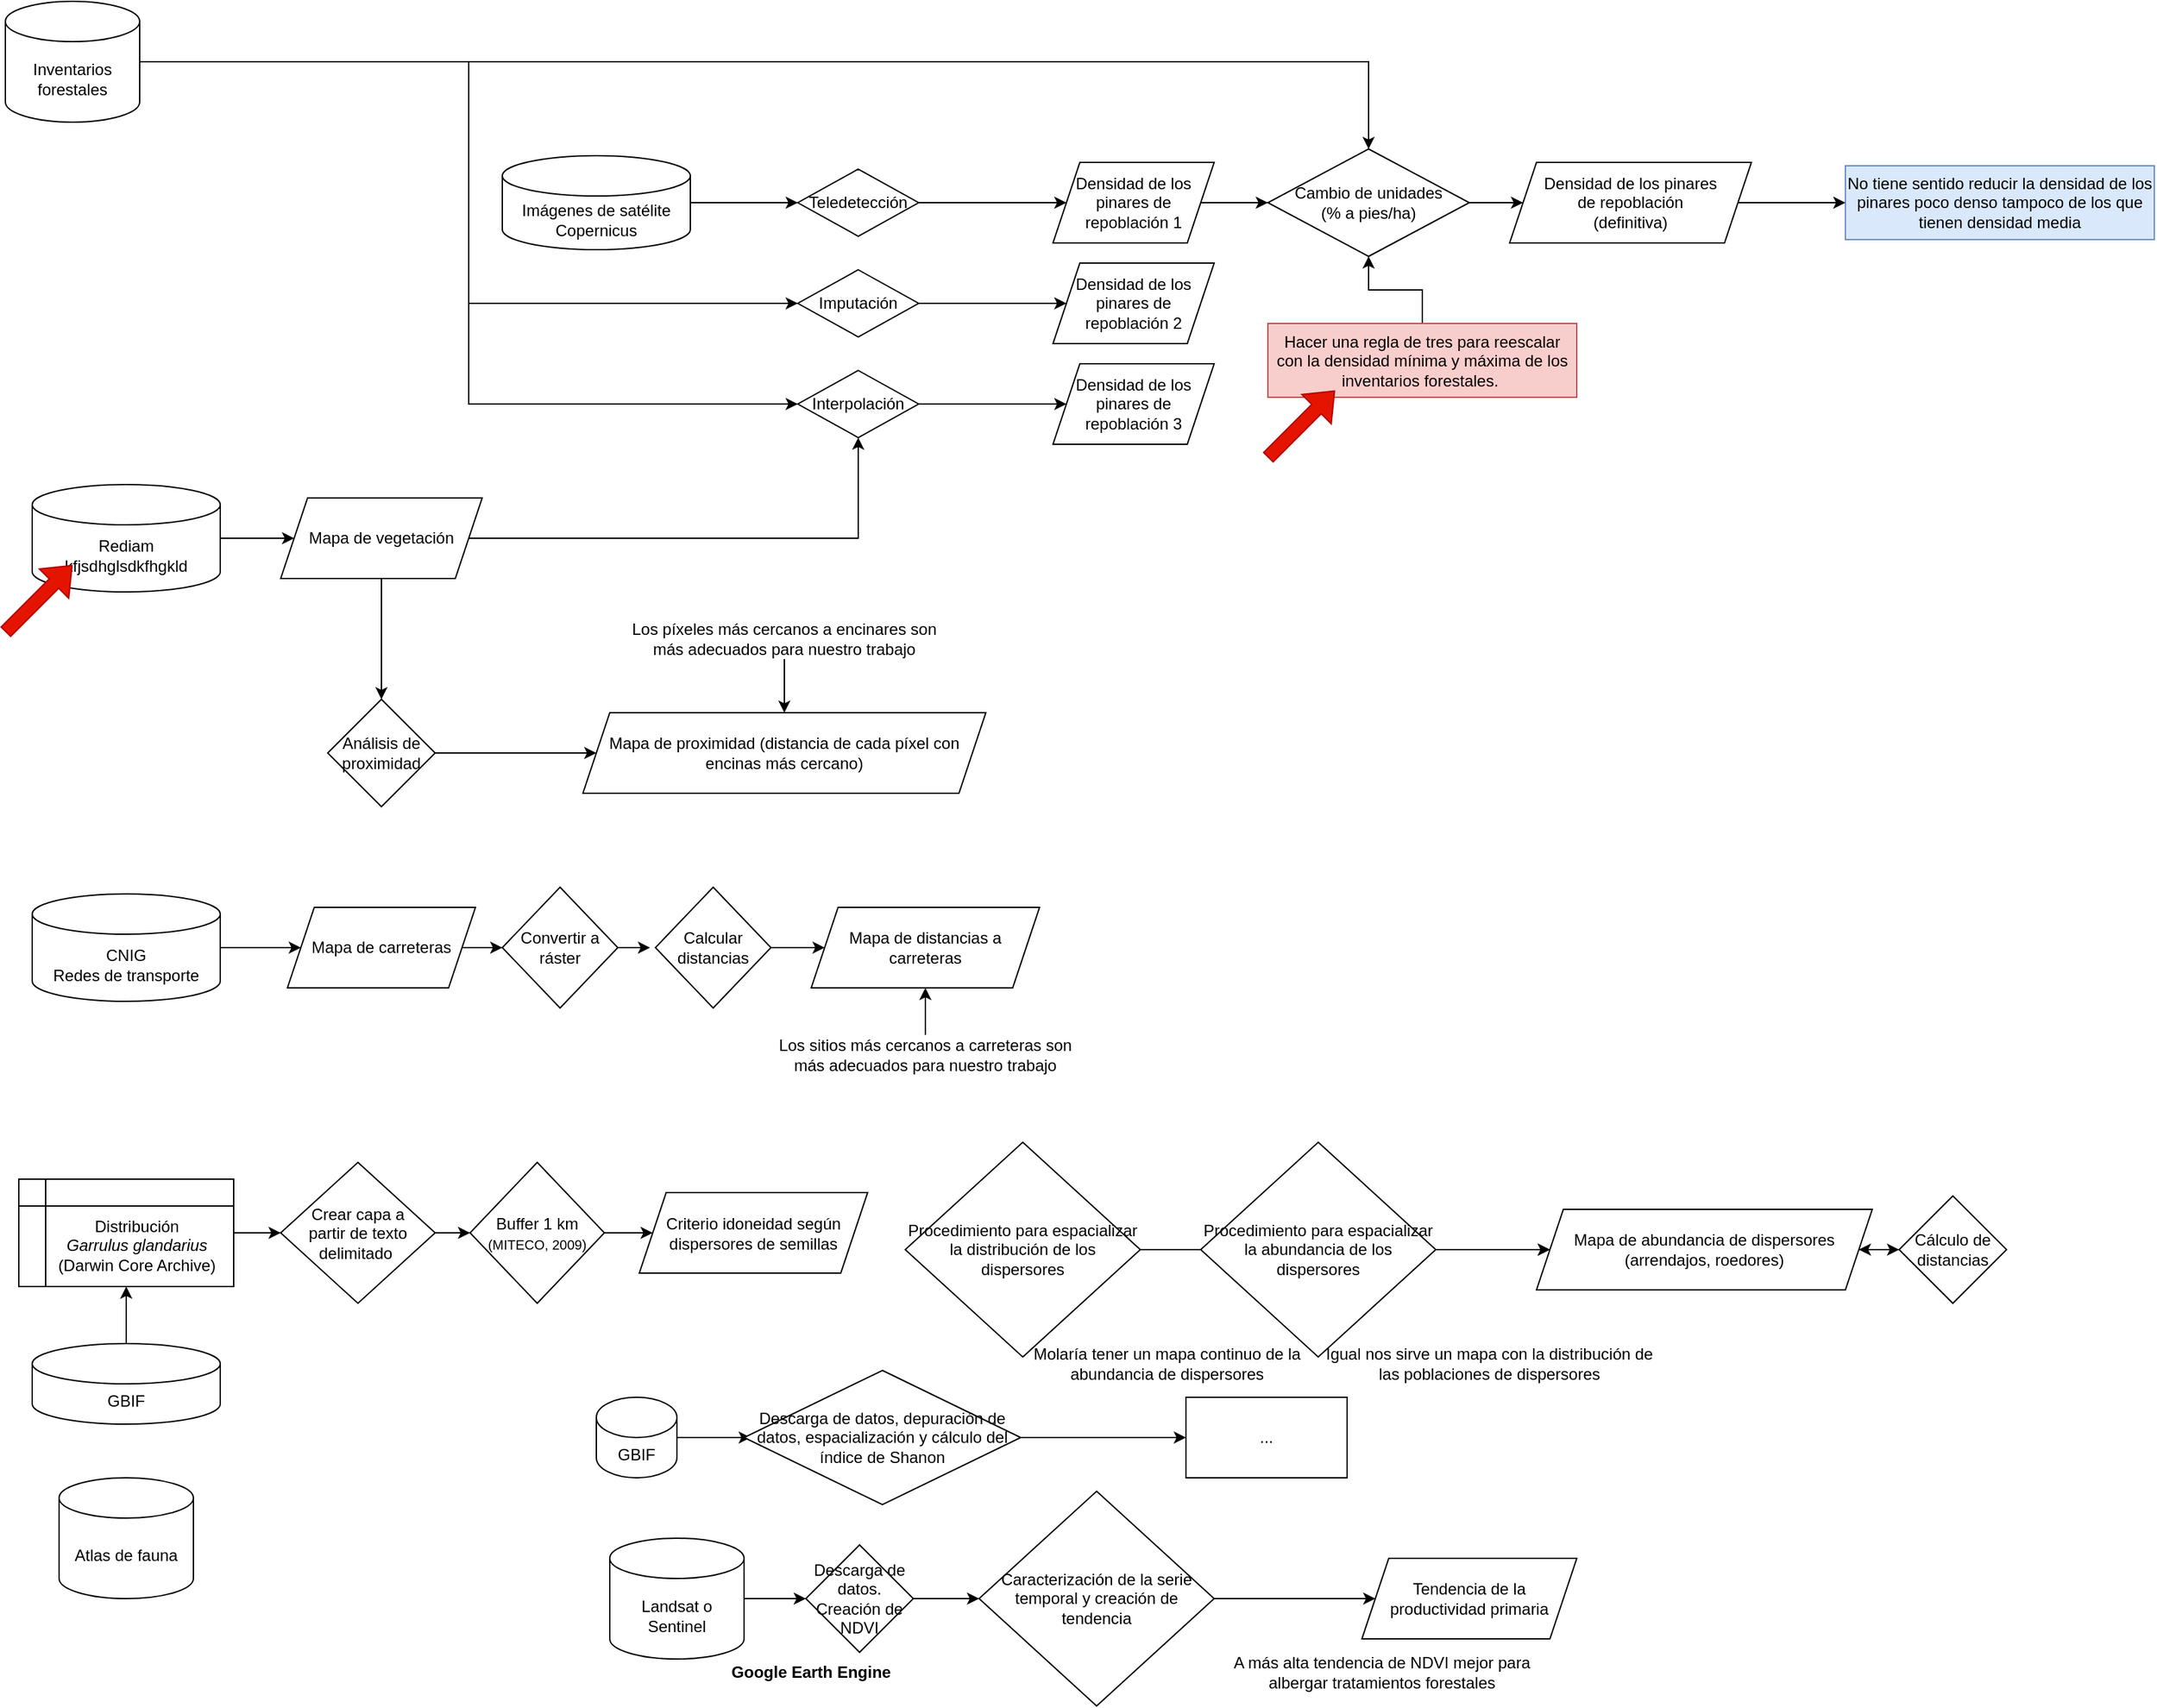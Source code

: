 <mxfile version="24.5.3" type="device">
  <diagram name="Página-1" id="E35-NctK-QVKj6qJqTT_">
    <mxGraphModel dx="2220" dy="1935" grid="1" gridSize="10" guides="1" tooltips="1" connect="1" arrows="1" fold="1" page="1" pageScale="1" pageWidth="827" pageHeight="1169" math="0" shadow="0">
      <root>
        <mxCell id="0" />
        <mxCell id="1" parent="0" />
        <mxCell id="6ymYnt-OKIHyIZnd5Fwz-16" style="edgeStyle=orthogonalEdgeStyle;rounded=0;orthogonalLoop=1;jettySize=auto;html=1;entryX=0;entryY=0.5;entryDx=0;entryDy=0;" parent="1" source="6ymYnt-OKIHyIZnd5Fwz-1" target="6ymYnt-OKIHyIZnd5Fwz-6" edge="1">
          <mxGeometry relative="1" as="geometry" />
        </mxCell>
        <mxCell id="6ymYnt-OKIHyIZnd5Fwz-17" style="edgeStyle=orthogonalEdgeStyle;rounded=0;orthogonalLoop=1;jettySize=auto;html=1;entryX=0;entryY=0.5;entryDx=0;entryDy=0;" parent="1" source="6ymYnt-OKIHyIZnd5Fwz-1" target="6ymYnt-OKIHyIZnd5Fwz-7" edge="1">
          <mxGeometry relative="1" as="geometry" />
        </mxCell>
        <mxCell id="8uNOAsqcAC4Zf92Hd2os-16" style="edgeStyle=orthogonalEdgeStyle;rounded=0;orthogonalLoop=1;jettySize=auto;html=1;" parent="1" source="6ymYnt-OKIHyIZnd5Fwz-1" target="8uNOAsqcAC4Zf92Hd2os-9" edge="1">
          <mxGeometry relative="1" as="geometry" />
        </mxCell>
        <mxCell id="6ymYnt-OKIHyIZnd5Fwz-1" value="Inventarios forestales" style="shape=cylinder3;whiteSpace=wrap;html=1;boundedLbl=1;backgroundOutline=1;size=15;" parent="1" vertex="1">
          <mxGeometry x="-280" y="-80" width="100" height="90" as="geometry" />
        </mxCell>
        <mxCell id="6ymYnt-OKIHyIZnd5Fwz-20" style="edgeStyle=orthogonalEdgeStyle;rounded=0;orthogonalLoop=1;jettySize=auto;html=1;entryX=0.5;entryY=1;entryDx=0;entryDy=0;" parent="1" source="6ymYnt-OKIHyIZnd5Fwz-2" target="6ymYnt-OKIHyIZnd5Fwz-7" edge="1">
          <mxGeometry relative="1" as="geometry" />
        </mxCell>
        <mxCell id="6ymYnt-OKIHyIZnd5Fwz-21" style="edgeStyle=orthogonalEdgeStyle;rounded=0;orthogonalLoop=1;jettySize=auto;html=1;entryX=0.5;entryY=0;entryDx=0;entryDy=0;" parent="1" source="6ymYnt-OKIHyIZnd5Fwz-2" target="6ymYnt-OKIHyIZnd5Fwz-3" edge="1">
          <mxGeometry relative="1" as="geometry" />
        </mxCell>
        <mxCell id="6ymYnt-OKIHyIZnd5Fwz-2" value="Mapa de vegetación" style="shape=parallelogram;perimeter=parallelogramPerimeter;whiteSpace=wrap;html=1;fixedSize=1;" parent="1" vertex="1">
          <mxGeometry x="-75" y="290" width="150" height="60" as="geometry" />
        </mxCell>
        <mxCell id="6ymYnt-OKIHyIZnd5Fwz-22" style="edgeStyle=orthogonalEdgeStyle;rounded=0;orthogonalLoop=1;jettySize=auto;html=1;" parent="1" source="6ymYnt-OKIHyIZnd5Fwz-3" target="6ymYnt-OKIHyIZnd5Fwz-13" edge="1">
          <mxGeometry relative="1" as="geometry" />
        </mxCell>
        <mxCell id="6ymYnt-OKIHyIZnd5Fwz-3" value="Análisis de proximidad" style="rhombus;whiteSpace=wrap;html=1;" parent="1" vertex="1">
          <mxGeometry x="-40" y="440" width="80" height="80" as="geometry" />
        </mxCell>
        <mxCell id="6ymYnt-OKIHyIZnd5Fwz-18" style="edgeStyle=orthogonalEdgeStyle;rounded=0;orthogonalLoop=1;jettySize=auto;html=1;entryX=0;entryY=0.5;entryDx=0;entryDy=0;" parent="1" source="6ymYnt-OKIHyIZnd5Fwz-6" target="6ymYnt-OKIHyIZnd5Fwz-8" edge="1">
          <mxGeometry relative="1" as="geometry" />
        </mxCell>
        <mxCell id="6ymYnt-OKIHyIZnd5Fwz-6" value="Imputación" style="rhombus;whiteSpace=wrap;html=1;" parent="1" vertex="1">
          <mxGeometry x="310" y="120" width="90" height="50" as="geometry" />
        </mxCell>
        <mxCell id="6ymYnt-OKIHyIZnd5Fwz-19" style="edgeStyle=orthogonalEdgeStyle;rounded=0;orthogonalLoop=1;jettySize=auto;html=1;entryX=0;entryY=0.5;entryDx=0;entryDy=0;" parent="1" source="6ymYnt-OKIHyIZnd5Fwz-7" target="6ymYnt-OKIHyIZnd5Fwz-11" edge="1">
          <mxGeometry relative="1" as="geometry" />
        </mxCell>
        <mxCell id="6ymYnt-OKIHyIZnd5Fwz-7" value="Interpolación" style="rhombus;whiteSpace=wrap;html=1;" parent="1" vertex="1">
          <mxGeometry x="310" y="195" width="90" height="50" as="geometry" />
        </mxCell>
        <mxCell id="6ymYnt-OKIHyIZnd5Fwz-8" value="Densidad de los pinares de repoblación 2" style="shape=parallelogram;perimeter=parallelogramPerimeter;whiteSpace=wrap;html=1;fixedSize=1;" parent="1" vertex="1">
          <mxGeometry x="500" y="115" width="120" height="60" as="geometry" />
        </mxCell>
        <mxCell id="6ymYnt-OKIHyIZnd5Fwz-9" value="No tiene sentido reducir la densidad de los pinares poco denso tampoco de los que tienen densidad media" style="text;html=1;strokeColor=#6c8ebf;fillColor=#dae8fc;align=center;verticalAlign=middle;whiteSpace=wrap;rounded=0;" parent="1" vertex="1">
          <mxGeometry x="1090" y="42.5" width="230" height="55" as="geometry" />
        </mxCell>
        <mxCell id="6ymYnt-OKIHyIZnd5Fwz-11" value="Densidad de los pinares de repoblación 3" style="shape=parallelogram;perimeter=parallelogramPerimeter;whiteSpace=wrap;html=1;fixedSize=1;" parent="1" vertex="1">
          <mxGeometry x="500" y="190" width="120" height="60" as="geometry" />
        </mxCell>
        <mxCell id="6ymYnt-OKIHyIZnd5Fwz-13" value="Mapa de proximidad (distancia de cada píxel con encinas más cercano)" style="shape=parallelogram;perimeter=parallelogramPerimeter;whiteSpace=wrap;html=1;fixedSize=1;" parent="1" vertex="1">
          <mxGeometry x="150" y="450" width="300" height="60" as="geometry" />
        </mxCell>
        <mxCell id="6ymYnt-OKIHyIZnd5Fwz-15" style="edgeStyle=orthogonalEdgeStyle;rounded=0;orthogonalLoop=1;jettySize=auto;html=1;" parent="1" source="6ymYnt-OKIHyIZnd5Fwz-14" target="6ymYnt-OKIHyIZnd5Fwz-13" edge="1">
          <mxGeometry relative="1" as="geometry" />
        </mxCell>
        <mxCell id="6ymYnt-OKIHyIZnd5Fwz-14" value="Los píxeles más cercanos a encinares son más adecuados para nuestro trabajo" style="text;html=1;strokeColor=none;fillColor=none;align=center;verticalAlign=middle;whiteSpace=wrap;rounded=0;" parent="1" vertex="1">
          <mxGeometry x="185" y="380" width="230" height="30" as="geometry" />
        </mxCell>
        <mxCell id="6ymYnt-OKIHyIZnd5Fwz-33" style="edgeStyle=orthogonalEdgeStyle;rounded=0;orthogonalLoop=1;jettySize=auto;html=1;entryX=0;entryY=0.5;entryDx=0;entryDy=0;" parent="1" source="6ymYnt-OKIHyIZnd5Fwz-23" target="6ymYnt-OKIHyIZnd5Fwz-32" edge="1">
          <mxGeometry relative="1" as="geometry" />
        </mxCell>
        <mxCell id="6ymYnt-OKIHyIZnd5Fwz-23" value="Mapa de carreteras" style="shape=parallelogram;perimeter=parallelogramPerimeter;whiteSpace=wrap;html=1;fixedSize=1;" parent="1" vertex="1">
          <mxGeometry x="-70" y="595" width="140" height="60" as="geometry" />
        </mxCell>
        <mxCell id="6ymYnt-OKIHyIZnd5Fwz-31" style="edgeStyle=orthogonalEdgeStyle;rounded=0;orthogonalLoop=1;jettySize=auto;html=1;" parent="1" edge="1">
          <mxGeometry relative="1" as="geometry">
            <mxPoint x="200" y="625" as="targetPoint" />
            <mxPoint x="170" y="625" as="sourcePoint" />
          </mxGeometry>
        </mxCell>
        <mxCell id="6ymYnt-OKIHyIZnd5Fwz-30" style="edgeStyle=orthogonalEdgeStyle;rounded=0;orthogonalLoop=1;jettySize=auto;html=1;" parent="1" source="6ymYnt-OKIHyIZnd5Fwz-25" target="6ymYnt-OKIHyIZnd5Fwz-26" edge="1">
          <mxGeometry relative="1" as="geometry" />
        </mxCell>
        <mxCell id="6ymYnt-OKIHyIZnd5Fwz-25" value="Calcular distancias" style="rhombus;whiteSpace=wrap;html=1;" parent="1" vertex="1">
          <mxGeometry x="204" y="580" width="86" height="90" as="geometry" />
        </mxCell>
        <mxCell id="6ymYnt-OKIHyIZnd5Fwz-26" value="Mapa de distancias a carreteras" style="shape=parallelogram;perimeter=parallelogramPerimeter;whiteSpace=wrap;html=1;fixedSize=1;" parent="1" vertex="1">
          <mxGeometry x="320" y="595" width="170" height="60" as="geometry" />
        </mxCell>
        <mxCell id="6ymYnt-OKIHyIZnd5Fwz-29" style="edgeStyle=orthogonalEdgeStyle;rounded=0;orthogonalLoop=1;jettySize=auto;html=1;entryX=0.5;entryY=1;entryDx=0;entryDy=0;" parent="1" source="6ymYnt-OKIHyIZnd5Fwz-27" target="6ymYnt-OKIHyIZnd5Fwz-26" edge="1">
          <mxGeometry relative="1" as="geometry" />
        </mxCell>
        <mxCell id="6ymYnt-OKIHyIZnd5Fwz-27" value="Los sitios más cercanos a carreteras son más adecuados para nuestro trabajo" style="text;html=1;strokeColor=none;fillColor=none;align=center;verticalAlign=middle;whiteSpace=wrap;rounded=0;" parent="1" vertex="1">
          <mxGeometry x="290" y="690" width="230" height="30" as="geometry" />
        </mxCell>
        <mxCell id="6ymYnt-OKIHyIZnd5Fwz-32" value="Convertir a ráster" style="rhombus;whiteSpace=wrap;html=1;" parent="1" vertex="1">
          <mxGeometry x="90" y="580" width="86" height="90" as="geometry" />
        </mxCell>
        <mxCell id="6ymYnt-OKIHyIZnd5Fwz-49" value="" style="edgeStyle=orthogonalEdgeStyle;rounded=0;orthogonalLoop=1;jettySize=auto;html=1;" parent="1" source="6ymYnt-OKIHyIZnd5Fwz-34" target="6ymYnt-OKIHyIZnd5Fwz-48" edge="1">
          <mxGeometry relative="1" as="geometry" />
        </mxCell>
        <mxCell id="6ymYnt-OKIHyIZnd5Fwz-34" value="Mapa de abundancia de dispersores (arrendajos, roedores)" style="shape=parallelogram;perimeter=parallelogramPerimeter;whiteSpace=wrap;html=1;fixedSize=1;" parent="1" vertex="1">
          <mxGeometry x="860" y="820" width="250" height="60" as="geometry" />
        </mxCell>
        <mxCell id="6ymYnt-OKIHyIZnd5Fwz-46" style="edgeStyle=orthogonalEdgeStyle;rounded=0;orthogonalLoop=1;jettySize=auto;html=1;" parent="1" source="6ymYnt-OKIHyIZnd5Fwz-37" edge="1">
          <mxGeometry relative="1" as="geometry">
            <mxPoint x="870" y="850" as="targetPoint" />
          </mxGeometry>
        </mxCell>
        <mxCell id="6ymYnt-OKIHyIZnd5Fwz-37" value="Procedimiento para espacializar la distribución de los dispersores" style="rhombus;whiteSpace=wrap;html=1;fontSize=12;" parent="1" vertex="1">
          <mxGeometry x="390" y="770" width="175" height="160" as="geometry" />
        </mxCell>
        <mxCell id="6ymYnt-OKIHyIZnd5Fwz-45" style="edgeStyle=orthogonalEdgeStyle;rounded=0;orthogonalLoop=1;jettySize=auto;html=1;entryX=0;entryY=0.5;entryDx=0;entryDy=0;" parent="1" source="6ymYnt-OKIHyIZnd5Fwz-39" target="6ymYnt-OKIHyIZnd5Fwz-34" edge="1">
          <mxGeometry relative="1" as="geometry" />
        </mxCell>
        <mxCell id="6ymYnt-OKIHyIZnd5Fwz-39" value="Procedimiento para espacializar la abundancia de los dispersores" style="rhombus;whiteSpace=wrap;html=1;fontSize=12;" parent="1" vertex="1">
          <mxGeometry x="610" y="770" width="175" height="160" as="geometry" />
        </mxCell>
        <mxCell id="6ymYnt-OKIHyIZnd5Fwz-40" value="Igual nos sirve un mapa con la distribución de las poblaciones de dispersores" style="text;html=1;strokeColor=none;fillColor=none;align=center;verticalAlign=middle;whiteSpace=wrap;rounded=0;" parent="1" vertex="1">
          <mxGeometry x="700" y="920" width="250" height="30" as="geometry" />
        </mxCell>
        <mxCell id="6ymYnt-OKIHyIZnd5Fwz-41" value="Molaría tener un mapa continuo de la abundancia de dispersores" style="text;html=1;strokeColor=none;fillColor=none;align=center;verticalAlign=middle;whiteSpace=wrap;rounded=0;" parent="1" vertex="1">
          <mxGeometry x="470" y="920" width="230" height="30" as="geometry" />
        </mxCell>
        <mxCell id="6ymYnt-OKIHyIZnd5Fwz-42" value="Atlas de fauna&lt;span style=&quot;white-space: pre;&quot;&gt;&lt;/span&gt;" style="shape=cylinder3;whiteSpace=wrap;html=1;boundedLbl=1;backgroundOutline=1;size=15;" parent="1" vertex="1">
          <mxGeometry x="-240" y="1020" width="100" height="90" as="geometry" />
        </mxCell>
        <mxCell id="6ymYnt-OKIHyIZnd5Fwz-43" value="&lt;b&gt;Google Earth Engine&lt;/b&gt;" style="text;html=1;strokeColor=none;fillColor=none;align=center;verticalAlign=middle;whiteSpace=wrap;rounded=0;" parent="1" vertex="1">
          <mxGeometry x="205" y="1150" width="230" height="30" as="geometry" />
        </mxCell>
        <mxCell id="6ymYnt-OKIHyIZnd5Fwz-51" style="edgeStyle=orthogonalEdgeStyle;rounded=0;orthogonalLoop=1;jettySize=auto;html=1;" parent="1" source="6ymYnt-OKIHyIZnd5Fwz-48" target="6ymYnt-OKIHyIZnd5Fwz-34" edge="1">
          <mxGeometry relative="1" as="geometry" />
        </mxCell>
        <mxCell id="6ymYnt-OKIHyIZnd5Fwz-48" value="Cálculo de distancias" style="rhombus;whiteSpace=wrap;html=1;" parent="1" vertex="1">
          <mxGeometry x="1130" y="810" width="80" height="80" as="geometry" />
        </mxCell>
        <mxCell id="6ymYnt-OKIHyIZnd5Fwz-54" value="" style="edgeStyle=orthogonalEdgeStyle;rounded=0;orthogonalLoop=1;jettySize=auto;html=1;" parent="1" source="6ymYnt-OKIHyIZnd5Fwz-52" target="6ymYnt-OKIHyIZnd5Fwz-53" edge="1">
          <mxGeometry relative="1" as="geometry" />
        </mxCell>
        <mxCell id="6ymYnt-OKIHyIZnd5Fwz-52" value="Landsat o Sentinel" style="shape=cylinder3;whiteSpace=wrap;html=1;boundedLbl=1;backgroundOutline=1;size=15;" parent="1" vertex="1">
          <mxGeometry x="170" y="1065" width="100" height="90" as="geometry" />
        </mxCell>
        <mxCell id="6ymYnt-OKIHyIZnd5Fwz-60" style="edgeStyle=orthogonalEdgeStyle;rounded=0;orthogonalLoop=1;jettySize=auto;html=1;entryX=0;entryY=0.5;entryDx=0;entryDy=0;" parent="1" source="6ymYnt-OKIHyIZnd5Fwz-53" target="6ymYnt-OKIHyIZnd5Fwz-57" edge="1">
          <mxGeometry relative="1" as="geometry" />
        </mxCell>
        <mxCell id="6ymYnt-OKIHyIZnd5Fwz-53" value="Descarga de datos. Creación de NDVI" style="rhombus;whiteSpace=wrap;html=1;" parent="1" vertex="1">
          <mxGeometry x="316" y="1070" width="80" height="80" as="geometry" />
        </mxCell>
        <mxCell id="6ymYnt-OKIHyIZnd5Fwz-56" value="A más alta tendencia de NDVI mejor para albergar tratamientos forestales" style="text;html=1;strokeColor=none;fillColor=none;align=center;verticalAlign=middle;whiteSpace=wrap;rounded=0;" parent="1" vertex="1">
          <mxGeometry x="630" y="1150" width="230" height="30" as="geometry" />
        </mxCell>
        <mxCell id="6ymYnt-OKIHyIZnd5Fwz-59" style="edgeStyle=orthogonalEdgeStyle;rounded=0;orthogonalLoop=1;jettySize=auto;html=1;" parent="1" source="6ymYnt-OKIHyIZnd5Fwz-57" target="6ymYnt-OKIHyIZnd5Fwz-58" edge="1">
          <mxGeometry relative="1" as="geometry" />
        </mxCell>
        <mxCell id="6ymYnt-OKIHyIZnd5Fwz-57" value="Caracterización de la serie temporal y creación de tendencia" style="rhombus;whiteSpace=wrap;html=1;fontSize=12;" parent="1" vertex="1">
          <mxGeometry x="445" y="1030" width="175" height="160" as="geometry" />
        </mxCell>
        <mxCell id="6ymYnt-OKIHyIZnd5Fwz-58" value="Tendencia de la productividad primaria" style="shape=parallelogram;perimeter=parallelogramPerimeter;whiteSpace=wrap;html=1;fixedSize=1;" parent="1" vertex="1">
          <mxGeometry x="730" y="1080" width="160" height="60" as="geometry" />
        </mxCell>
        <mxCell id="6ymYnt-OKIHyIZnd5Fwz-64" style="edgeStyle=orthogonalEdgeStyle;rounded=0;orthogonalLoop=1;jettySize=auto;html=1;entryX=0;entryY=0.5;entryDx=0;entryDy=0;" parent="1" source="6ymYnt-OKIHyIZnd5Fwz-62" edge="1">
          <mxGeometry relative="1" as="geometry">
            <mxPoint x="275" y="990" as="targetPoint" />
          </mxGeometry>
        </mxCell>
        <mxCell id="6ymYnt-OKIHyIZnd5Fwz-62" value="GBIF" style="shape=cylinder3;whiteSpace=wrap;html=1;boundedLbl=1;backgroundOutline=1;size=15;" parent="1" vertex="1">
          <mxGeometry x="160" y="960" width="60" height="60" as="geometry" />
        </mxCell>
        <mxCell id="6ymYnt-OKIHyIZnd5Fwz-68" value="" style="edgeStyle=orthogonalEdgeStyle;rounded=0;orthogonalLoop=1;jettySize=auto;html=1;" parent="1" source="6ymYnt-OKIHyIZnd5Fwz-65" target="6ymYnt-OKIHyIZnd5Fwz-67" edge="1">
          <mxGeometry relative="1" as="geometry" />
        </mxCell>
        <mxCell id="6ymYnt-OKIHyIZnd5Fwz-65" value="Descarga de datos, depuración de datos, espacialización y cálculo del índice de Shanon" style="rhombus;whiteSpace=wrap;html=1;" parent="1" vertex="1">
          <mxGeometry x="270" y="940" width="206" height="100" as="geometry" />
        </mxCell>
        <mxCell id="6ymYnt-OKIHyIZnd5Fwz-67" value="..." style="whiteSpace=wrap;html=1;" parent="1" vertex="1">
          <mxGeometry x="599" y="960" width="120" height="60" as="geometry" />
        </mxCell>
        <mxCell id="8uNOAsqcAC4Zf92Hd2os-5" style="edgeStyle=orthogonalEdgeStyle;rounded=0;orthogonalLoop=1;jettySize=auto;html=1;entryX=0;entryY=0.5;entryDx=0;entryDy=0;" parent="1" source="8uNOAsqcAC4Zf92Hd2os-1" target="8uNOAsqcAC4Zf92Hd2os-3" edge="1">
          <mxGeometry relative="1" as="geometry" />
        </mxCell>
        <mxCell id="8uNOAsqcAC4Zf92Hd2os-1" value="Imágenes de satélite Copernicus" style="shape=cylinder3;whiteSpace=wrap;html=1;boundedLbl=1;backgroundOutline=1;size=15;" parent="1" vertex="1">
          <mxGeometry x="90" y="35" width="140" height="70" as="geometry" />
        </mxCell>
        <mxCell id="8uNOAsqcAC4Zf92Hd2os-2" style="edgeStyle=orthogonalEdgeStyle;rounded=0;orthogonalLoop=1;jettySize=auto;html=1;entryX=0;entryY=0.5;entryDx=0;entryDy=0;" parent="1" source="8uNOAsqcAC4Zf92Hd2os-3" target="8uNOAsqcAC4Zf92Hd2os-4" edge="1">
          <mxGeometry relative="1" as="geometry" />
        </mxCell>
        <mxCell id="8uNOAsqcAC4Zf92Hd2os-3" value="Teledetección" style="rhombus;whiteSpace=wrap;html=1;" parent="1" vertex="1">
          <mxGeometry x="310" y="45" width="90" height="50" as="geometry" />
        </mxCell>
        <mxCell id="8uNOAsqcAC4Zf92Hd2os-11" style="edgeStyle=orthogonalEdgeStyle;rounded=0;orthogonalLoop=1;jettySize=auto;html=1;entryX=0;entryY=0.5;entryDx=0;entryDy=0;" parent="1" source="8uNOAsqcAC4Zf92Hd2os-4" target="8uNOAsqcAC4Zf92Hd2os-9" edge="1">
          <mxGeometry relative="1" as="geometry" />
        </mxCell>
        <mxCell id="8uNOAsqcAC4Zf92Hd2os-4" value="Densidad de los pinares de repoblación 1" style="shape=parallelogram;perimeter=parallelogramPerimeter;whiteSpace=wrap;html=1;fixedSize=1;" parent="1" vertex="1">
          <mxGeometry x="500" y="40" width="120" height="60" as="geometry" />
        </mxCell>
        <mxCell id="8uNOAsqcAC4Zf92Hd2os-13" value="" style="edgeStyle=orthogonalEdgeStyle;rounded=0;orthogonalLoop=1;jettySize=auto;html=1;" parent="1" source="8uNOAsqcAC4Zf92Hd2os-9" edge="1">
          <mxGeometry relative="1" as="geometry">
            <mxPoint x="850" y="70" as="targetPoint" />
          </mxGeometry>
        </mxCell>
        <mxCell id="8uNOAsqcAC4Zf92Hd2os-9" value="Cambio de unidades&lt;div&gt;(% a pies/ha)&lt;/div&gt;" style="rhombus;whiteSpace=wrap;html=1;" parent="1" vertex="1">
          <mxGeometry x="660" y="30" width="150" height="80" as="geometry" />
        </mxCell>
        <mxCell id="8uNOAsqcAC4Zf92Hd2os-15" style="edgeStyle=orthogonalEdgeStyle;rounded=0;orthogonalLoop=1;jettySize=auto;html=1;entryX=0.5;entryY=1;entryDx=0;entryDy=0;" parent="1" source="8uNOAsqcAC4Zf92Hd2os-14" target="8uNOAsqcAC4Zf92Hd2os-9" edge="1">
          <mxGeometry relative="1" as="geometry" />
        </mxCell>
        <mxCell id="8uNOAsqcAC4Zf92Hd2os-14" value="Hacer una regla de tres para reescalar con la densidad mínima y máxima de los inventarios forestales.&amp;nbsp;" style="text;html=1;strokeColor=#b85450;fillColor=#f8cecc;align=center;verticalAlign=middle;whiteSpace=wrap;rounded=0;" parent="1" vertex="1">
          <mxGeometry x="660" y="160" width="230" height="55" as="geometry" />
        </mxCell>
        <mxCell id="8uNOAsqcAC4Zf92Hd2os-19" style="edgeStyle=orthogonalEdgeStyle;rounded=0;orthogonalLoop=1;jettySize=auto;html=1;entryX=0;entryY=0.5;entryDx=0;entryDy=0;" parent="1" source="8uNOAsqcAC4Zf92Hd2os-18" target="6ymYnt-OKIHyIZnd5Fwz-9" edge="1">
          <mxGeometry relative="1" as="geometry" />
        </mxCell>
        <mxCell id="8uNOAsqcAC4Zf92Hd2os-18" value="Densidad de los pinares&lt;div&gt;de repoblación&lt;div&gt;(definitiva)&lt;/div&gt;&lt;/div&gt;" style="shape=parallelogram;perimeter=parallelogramPerimeter;whiteSpace=wrap;html=1;fixedSize=1;" parent="1" vertex="1">
          <mxGeometry x="840" y="40" width="180" height="60" as="geometry" />
        </mxCell>
        <mxCell id="FolasR7Gj44QnJgW1C1z-1" value="" style="shape=flexArrow;endArrow=classic;html=1;rounded=0;fillColor=#e51400;strokeColor=#B20000;" edge="1" parent="1">
          <mxGeometry width="50" height="50" relative="1" as="geometry">
            <mxPoint x="660" y="260" as="sourcePoint" />
            <mxPoint x="710" y="210" as="targetPoint" />
          </mxGeometry>
        </mxCell>
        <mxCell id="FolasR7Gj44QnJgW1C1z-4" style="edgeStyle=orthogonalEdgeStyle;rounded=0;orthogonalLoop=1;jettySize=auto;html=1;entryX=0;entryY=0.5;entryDx=0;entryDy=0;" edge="1" parent="1" source="FolasR7Gj44QnJgW1C1z-3" target="6ymYnt-OKIHyIZnd5Fwz-23">
          <mxGeometry relative="1" as="geometry" />
        </mxCell>
        <mxCell id="FolasR7Gj44QnJgW1C1z-3" value="CNIG&lt;div&gt;Redes de transporte&lt;/div&gt;" style="shape=cylinder3;whiteSpace=wrap;html=1;boundedLbl=1;backgroundOutline=1;size=15;" vertex="1" parent="1">
          <mxGeometry x="-260" y="585" width="140" height="80" as="geometry" />
        </mxCell>
        <mxCell id="FolasR7Gj44QnJgW1C1z-6" style="edgeStyle=orthogonalEdgeStyle;rounded=0;orthogonalLoop=1;jettySize=auto;html=1;entryX=0;entryY=0.5;entryDx=0;entryDy=0;" edge="1" parent="1" source="FolasR7Gj44QnJgW1C1z-5" target="6ymYnt-OKIHyIZnd5Fwz-2">
          <mxGeometry relative="1" as="geometry" />
        </mxCell>
        <mxCell id="FolasR7Gj44QnJgW1C1z-5" value="Rediam&lt;div&gt;kfjsdhglsdkfhgkld&lt;/div&gt;" style="shape=cylinder3;whiteSpace=wrap;html=1;boundedLbl=1;backgroundOutline=1;size=15;" vertex="1" parent="1">
          <mxGeometry x="-260" y="280" width="140" height="80" as="geometry" />
        </mxCell>
        <mxCell id="FolasR7Gj44QnJgW1C1z-2" value="" style="shape=flexArrow;endArrow=classic;html=1;rounded=0;fillColor=#e51400;strokeColor=#B20000;" edge="1" parent="1">
          <mxGeometry width="50" height="50" relative="1" as="geometry">
            <mxPoint x="-280" y="390" as="sourcePoint" />
            <mxPoint x="-230" y="340" as="targetPoint" />
          </mxGeometry>
        </mxCell>
        <mxCell id="FolasR7Gj44QnJgW1C1z-10" style="edgeStyle=orthogonalEdgeStyle;rounded=0;orthogonalLoop=1;jettySize=auto;html=1;" edge="1" parent="1" source="FolasR7Gj44QnJgW1C1z-7" target="FolasR7Gj44QnJgW1C1z-9">
          <mxGeometry relative="1" as="geometry" />
        </mxCell>
        <mxCell id="FolasR7Gj44QnJgW1C1z-7" value="GBIF" style="shape=cylinder3;whiteSpace=wrap;html=1;boundedLbl=1;backgroundOutline=1;size=15;" vertex="1" parent="1">
          <mxGeometry x="-260" y="920" width="140" height="60" as="geometry" />
        </mxCell>
        <mxCell id="FolasR7Gj44QnJgW1C1z-18" style="edgeStyle=orthogonalEdgeStyle;rounded=0;orthogonalLoop=1;jettySize=auto;html=1;" edge="1" parent="1" source="FolasR7Gj44QnJgW1C1z-9" target="FolasR7Gj44QnJgW1C1z-11">
          <mxGeometry relative="1" as="geometry">
            <mxPoint x="-80" y="837.5" as="targetPoint" />
          </mxGeometry>
        </mxCell>
        <mxCell id="FolasR7Gj44QnJgW1C1z-9" value="Distribución&lt;div&gt;&lt;i&gt;Garrulus glandarius&lt;/i&gt;&lt;div&gt;(Darwin Core Archive)&lt;/div&gt;&lt;/div&gt;" style="shape=internalStorage;whiteSpace=wrap;html=1;backgroundOutline=1;verticalAlign=middle;align=center;spacingRight=0;spacingLeft=16;spacingTop=18;" vertex="1" parent="1">
          <mxGeometry x="-270" y="797.5" width="160" height="80" as="geometry" />
        </mxCell>
        <mxCell id="FolasR7Gj44QnJgW1C1z-14" style="edgeStyle=orthogonalEdgeStyle;rounded=0;orthogonalLoop=1;jettySize=auto;html=1;entryX=0;entryY=0.5;entryDx=0;entryDy=0;" edge="1" parent="1" source="FolasR7Gj44QnJgW1C1z-11" target="FolasR7Gj44QnJgW1C1z-13">
          <mxGeometry relative="1" as="geometry" />
        </mxCell>
        <mxCell id="FolasR7Gj44QnJgW1C1z-11" value="Crear capa a&lt;div&gt;partir de texto delimitado&amp;nbsp;&lt;/div&gt;" style="rhombus;whiteSpace=wrap;html=1;" vertex="1" parent="1">
          <mxGeometry x="-75" y="785" width="115" height="105" as="geometry" />
        </mxCell>
        <mxCell id="FolasR7Gj44QnJgW1C1z-16" style="edgeStyle=orthogonalEdgeStyle;rounded=0;orthogonalLoop=1;jettySize=auto;html=1;entryX=0;entryY=0.5;entryDx=0;entryDy=0;" edge="1" parent="1" source="FolasR7Gj44QnJgW1C1z-13" target="FolasR7Gj44QnJgW1C1z-15">
          <mxGeometry relative="1" as="geometry" />
        </mxCell>
        <mxCell id="FolasR7Gj44QnJgW1C1z-13" value="&lt;font style=&quot;font-size: 12px;&quot;&gt;Buffer 1 km&lt;/font&gt;&lt;font style=&quot;font-size: 10px;&quot;&gt; (MITECO, 2009)&lt;/font&gt;" style="rhombus;whiteSpace=wrap;html=1;" vertex="1" parent="1">
          <mxGeometry x="66" y="785" width="100" height="105" as="geometry" />
        </mxCell>
        <mxCell id="FolasR7Gj44QnJgW1C1z-15" value="Criterio idoneidad según dispersores de semillas" style="shape=parallelogram;perimeter=parallelogramPerimeter;whiteSpace=wrap;html=1;fixedSize=1;" vertex="1" parent="1">
          <mxGeometry x="192" y="807.5" width="170" height="60" as="geometry" />
        </mxCell>
      </root>
    </mxGraphModel>
  </diagram>
</mxfile>

